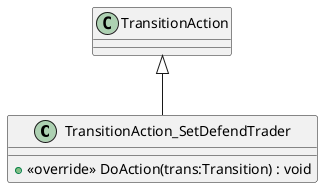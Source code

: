 @startuml
class TransitionAction_SetDefendTrader {
    + <<override>> DoAction(trans:Transition) : void
}
TransitionAction <|-- TransitionAction_SetDefendTrader
@enduml
